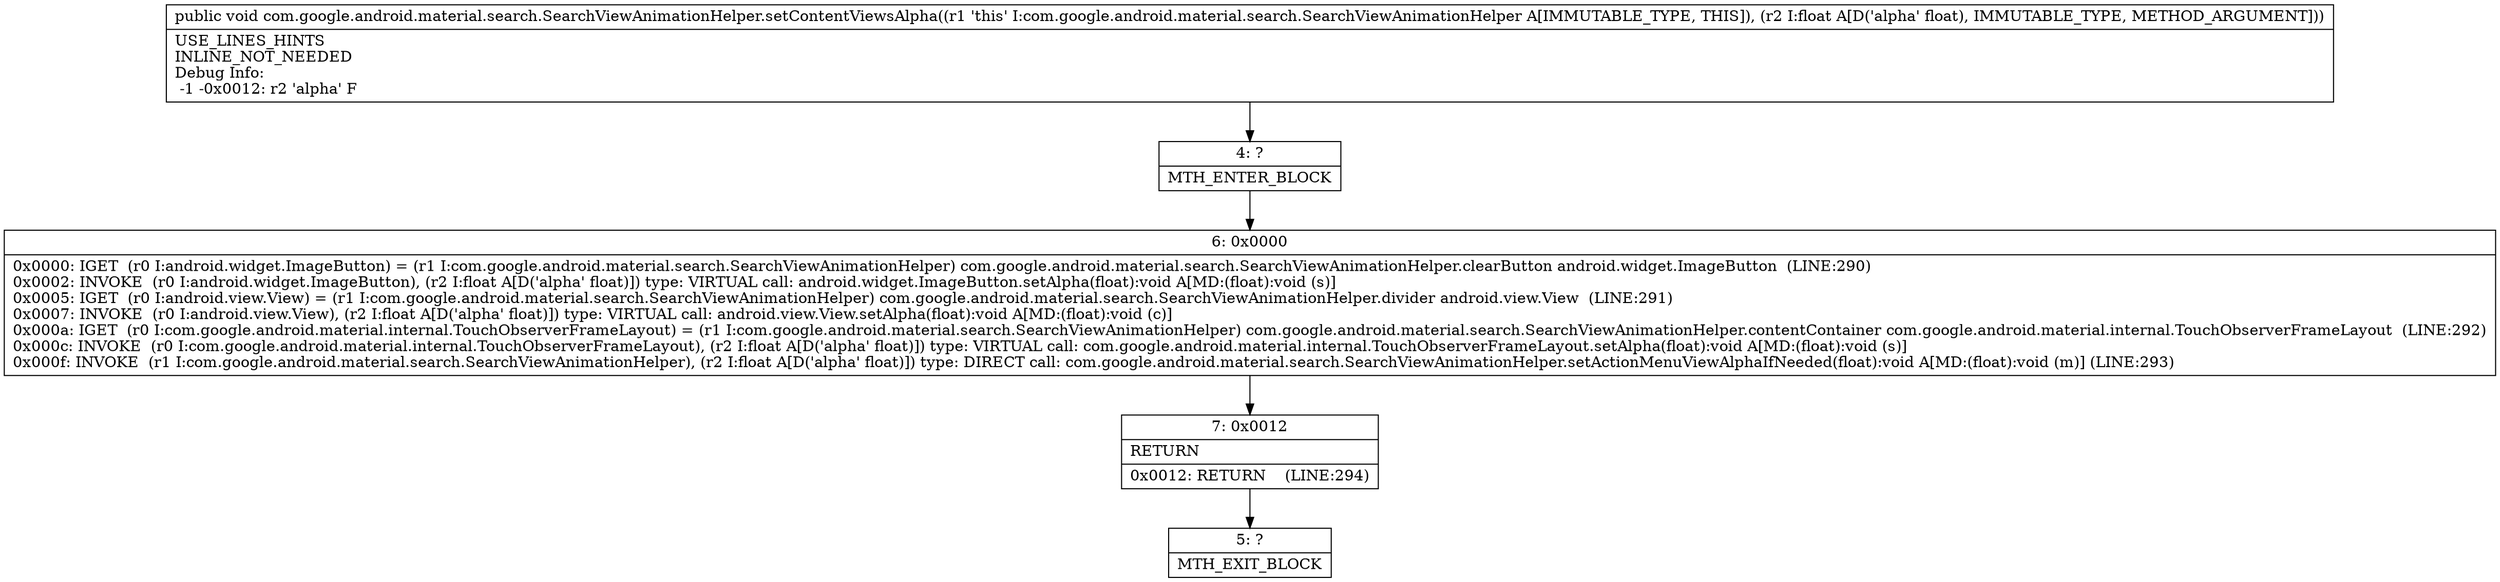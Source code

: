 digraph "CFG forcom.google.android.material.search.SearchViewAnimationHelper.setContentViewsAlpha(F)V" {
Node_4 [shape=record,label="{4\:\ ?|MTH_ENTER_BLOCK\l}"];
Node_6 [shape=record,label="{6\:\ 0x0000|0x0000: IGET  (r0 I:android.widget.ImageButton) = (r1 I:com.google.android.material.search.SearchViewAnimationHelper) com.google.android.material.search.SearchViewAnimationHelper.clearButton android.widget.ImageButton  (LINE:290)\l0x0002: INVOKE  (r0 I:android.widget.ImageButton), (r2 I:float A[D('alpha' float)]) type: VIRTUAL call: android.widget.ImageButton.setAlpha(float):void A[MD:(float):void (s)]\l0x0005: IGET  (r0 I:android.view.View) = (r1 I:com.google.android.material.search.SearchViewAnimationHelper) com.google.android.material.search.SearchViewAnimationHelper.divider android.view.View  (LINE:291)\l0x0007: INVOKE  (r0 I:android.view.View), (r2 I:float A[D('alpha' float)]) type: VIRTUAL call: android.view.View.setAlpha(float):void A[MD:(float):void (c)]\l0x000a: IGET  (r0 I:com.google.android.material.internal.TouchObserverFrameLayout) = (r1 I:com.google.android.material.search.SearchViewAnimationHelper) com.google.android.material.search.SearchViewAnimationHelper.contentContainer com.google.android.material.internal.TouchObserverFrameLayout  (LINE:292)\l0x000c: INVOKE  (r0 I:com.google.android.material.internal.TouchObserverFrameLayout), (r2 I:float A[D('alpha' float)]) type: VIRTUAL call: com.google.android.material.internal.TouchObserverFrameLayout.setAlpha(float):void A[MD:(float):void (s)]\l0x000f: INVOKE  (r1 I:com.google.android.material.search.SearchViewAnimationHelper), (r2 I:float A[D('alpha' float)]) type: DIRECT call: com.google.android.material.search.SearchViewAnimationHelper.setActionMenuViewAlphaIfNeeded(float):void A[MD:(float):void (m)] (LINE:293)\l}"];
Node_7 [shape=record,label="{7\:\ 0x0012|RETURN\l|0x0012: RETURN    (LINE:294)\l}"];
Node_5 [shape=record,label="{5\:\ ?|MTH_EXIT_BLOCK\l}"];
MethodNode[shape=record,label="{public void com.google.android.material.search.SearchViewAnimationHelper.setContentViewsAlpha((r1 'this' I:com.google.android.material.search.SearchViewAnimationHelper A[IMMUTABLE_TYPE, THIS]), (r2 I:float A[D('alpha' float), IMMUTABLE_TYPE, METHOD_ARGUMENT]))  | USE_LINES_HINTS\lINLINE_NOT_NEEDED\lDebug Info:\l  \-1 \-0x0012: r2 'alpha' F\l}"];
MethodNode -> Node_4;Node_4 -> Node_6;
Node_6 -> Node_7;
Node_7 -> Node_5;
}

